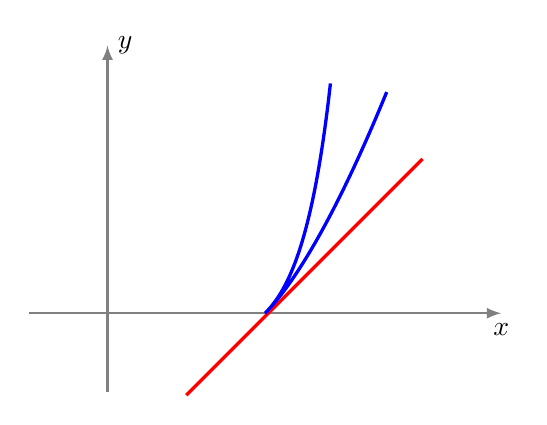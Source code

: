 \begin{tikzpicture}[scale=2]
     \draw[->,>=latex,thick, gray] (-0.5,0)--(2.5,0) node[below,black] {$x$};
     \draw[->,>=latex,thick, gray] (0,-0.5)--(0,1.7) node[right,black] {$y$};

     \draw[very thick, red] (1,-0.02)--+(1,1)--+(-0.5,-0.5);

     \draw [very thick, color=blue,samples=100,smooth, domain=-0.85:0.75]
plot({1+\x*\x+0.5*\x*\x*\x},{\x*\x+0.5*\x*\x*\x+2*\x*\x*\x*\x});

  %  \fill (0,0) circle (1pt) node[above left] {$O$};
\end{tikzpicture}
